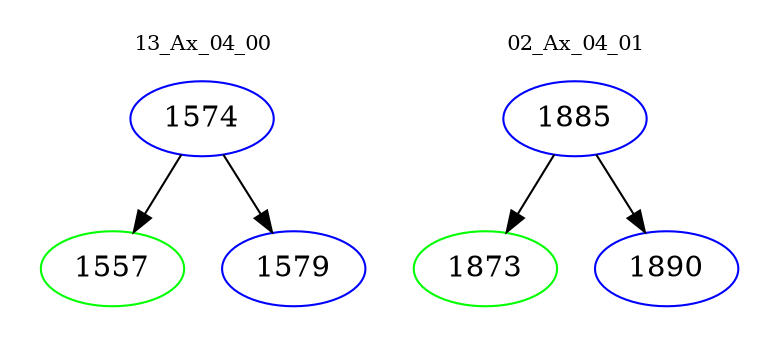 digraph{
subgraph cluster_0 {
color = white
label = "13_Ax_04_00";
fontsize=10;
T0_1574 [label="1574", color="blue"]
T0_1574 -> T0_1557 [color="black"]
T0_1557 [label="1557", color="green"]
T0_1574 -> T0_1579 [color="black"]
T0_1579 [label="1579", color="blue"]
}
subgraph cluster_1 {
color = white
label = "02_Ax_04_01";
fontsize=10;
T1_1885 [label="1885", color="blue"]
T1_1885 -> T1_1873 [color="black"]
T1_1873 [label="1873", color="green"]
T1_1885 -> T1_1890 [color="black"]
T1_1890 [label="1890", color="blue"]
}
}

